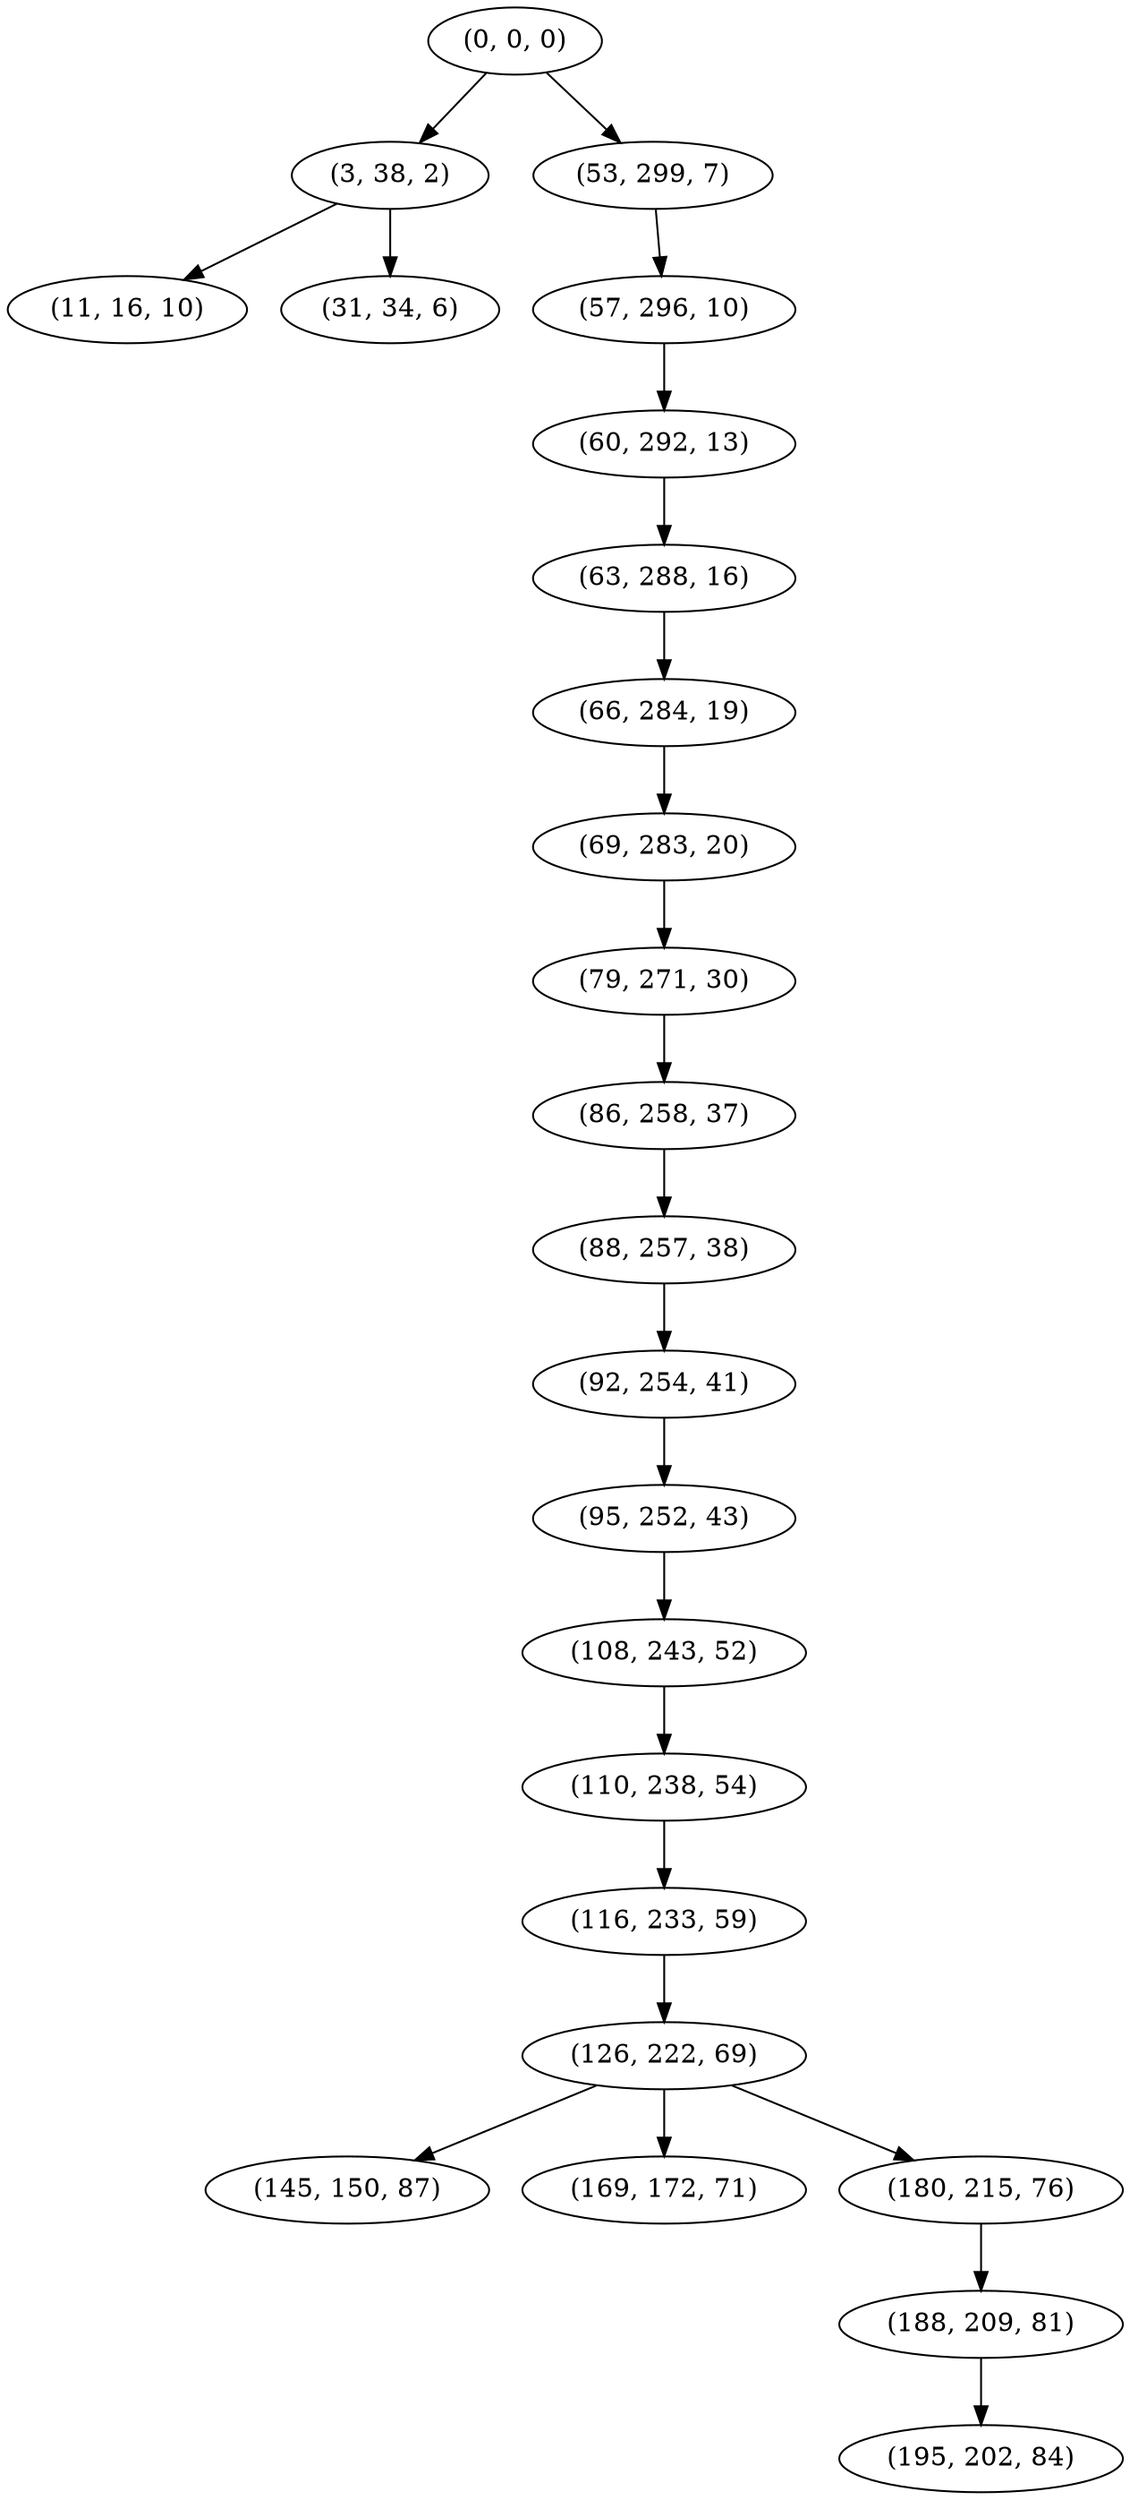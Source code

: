 digraph tree {
    "(0, 0, 0)";
    "(3, 38, 2)";
    "(11, 16, 10)";
    "(31, 34, 6)";
    "(53, 299, 7)";
    "(57, 296, 10)";
    "(60, 292, 13)";
    "(63, 288, 16)";
    "(66, 284, 19)";
    "(69, 283, 20)";
    "(79, 271, 30)";
    "(86, 258, 37)";
    "(88, 257, 38)";
    "(92, 254, 41)";
    "(95, 252, 43)";
    "(108, 243, 52)";
    "(110, 238, 54)";
    "(116, 233, 59)";
    "(126, 222, 69)";
    "(145, 150, 87)";
    "(169, 172, 71)";
    "(180, 215, 76)";
    "(188, 209, 81)";
    "(195, 202, 84)";
    "(0, 0, 0)" -> "(3, 38, 2)";
    "(0, 0, 0)" -> "(53, 299, 7)";
    "(3, 38, 2)" -> "(11, 16, 10)";
    "(3, 38, 2)" -> "(31, 34, 6)";
    "(53, 299, 7)" -> "(57, 296, 10)";
    "(57, 296, 10)" -> "(60, 292, 13)";
    "(60, 292, 13)" -> "(63, 288, 16)";
    "(63, 288, 16)" -> "(66, 284, 19)";
    "(66, 284, 19)" -> "(69, 283, 20)";
    "(69, 283, 20)" -> "(79, 271, 30)";
    "(79, 271, 30)" -> "(86, 258, 37)";
    "(86, 258, 37)" -> "(88, 257, 38)";
    "(88, 257, 38)" -> "(92, 254, 41)";
    "(92, 254, 41)" -> "(95, 252, 43)";
    "(95, 252, 43)" -> "(108, 243, 52)";
    "(108, 243, 52)" -> "(110, 238, 54)";
    "(110, 238, 54)" -> "(116, 233, 59)";
    "(116, 233, 59)" -> "(126, 222, 69)";
    "(126, 222, 69)" -> "(145, 150, 87)";
    "(126, 222, 69)" -> "(169, 172, 71)";
    "(126, 222, 69)" -> "(180, 215, 76)";
    "(180, 215, 76)" -> "(188, 209, 81)";
    "(188, 209, 81)" -> "(195, 202, 84)";
}
